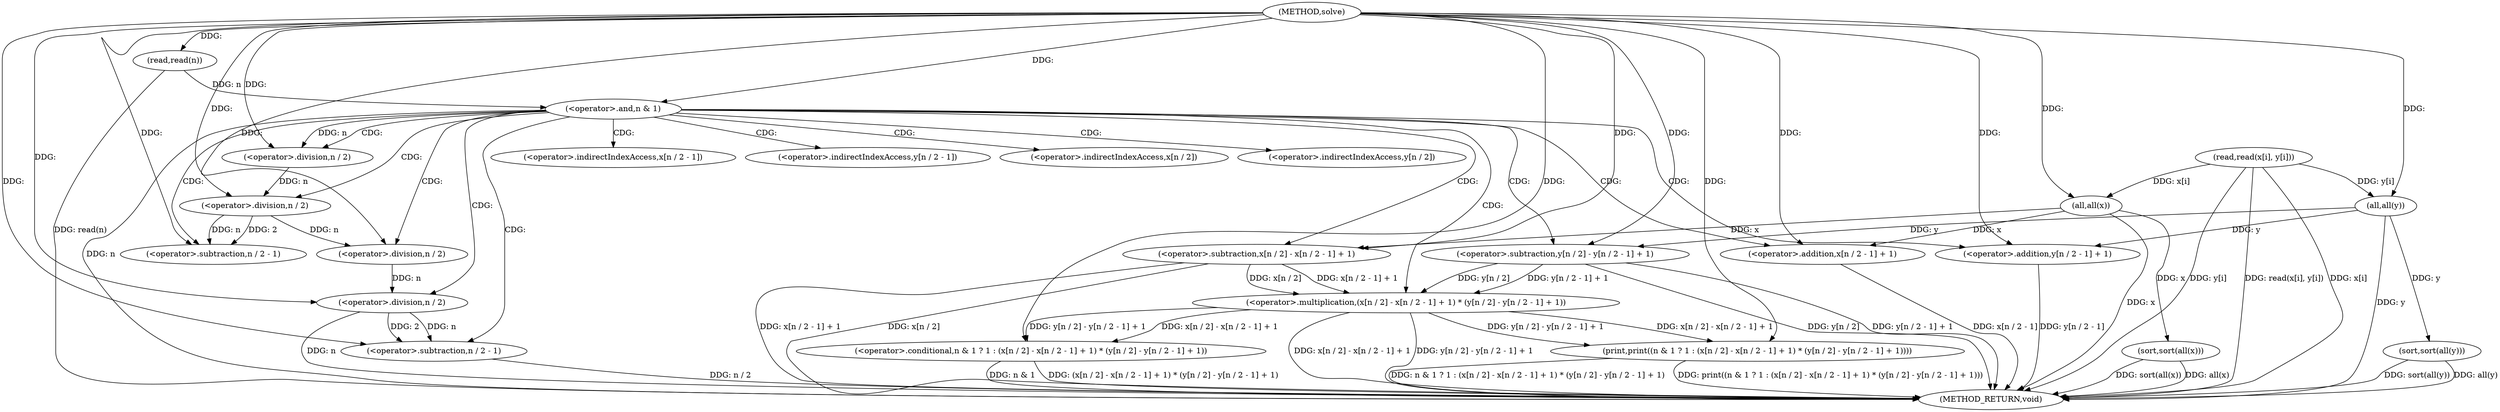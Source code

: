 digraph "solve" {  
"1000391" [label = "(METHOD,solve)" ]
"1000448" [label = "(METHOD_RETURN,void)" ]
"1000394" [label = "(read,read(n))" ]
"1000398" [label = "(read,read(x[i], y[i]))" ]
"1000405" [label = "(sort,sort(all(x)))" ]
"1000408" [label = "(sort,sort(all(y)))" ]
"1000411" [label = "(print,print((n & 1 ? 1 : (x[n / 2] - x[n / 2 - 1] + 1) * (y[n / 2] - y[n / 2 - 1] + 1))))" ]
"1000406" [label = "(all,all(x))" ]
"1000409" [label = "(all,all(y))" ]
"1000412" [label = "(<operator>.conditional,n & 1 ? 1 : (x[n / 2] - x[n / 2 - 1] + 1) * (y[n / 2] - y[n / 2 - 1] + 1))" ]
"1000413" [label = "(<operator>.and,n & 1)" ]
"1000417" [label = "(<operator>.multiplication,(x[n / 2] - x[n / 2 - 1] + 1) * (y[n / 2] - y[n / 2 - 1] + 1))" ]
"1000418" [label = "(<operator>.subtraction,x[n / 2] - x[n / 2 - 1] + 1)" ]
"1000433" [label = "(<operator>.subtraction,y[n / 2] - y[n / 2 - 1] + 1)" ]
"1000424" [label = "(<operator>.addition,x[n / 2 - 1] + 1)" ]
"1000439" [label = "(<operator>.addition,y[n / 2 - 1] + 1)" ]
"1000421" [label = "(<operator>.division,n / 2)" ]
"1000436" [label = "(<operator>.division,n / 2)" ]
"1000427" [label = "(<operator>.subtraction,n / 2 - 1)" ]
"1000442" [label = "(<operator>.subtraction,n / 2 - 1)" ]
"1000428" [label = "(<operator>.division,n / 2)" ]
"1000443" [label = "(<operator>.division,n / 2)" ]
"1000419" [label = "(<operator>.indirectIndexAccess,x[n / 2])" ]
"1000434" [label = "(<operator>.indirectIndexAccess,y[n / 2])" ]
"1000425" [label = "(<operator>.indirectIndexAccess,x[n / 2 - 1])" ]
"1000440" [label = "(<operator>.indirectIndexAccess,y[n / 2 - 1])" ]
  "1000394" -> "1000448"  [ label = "DDG: read(n)"] 
  "1000398" -> "1000448"  [ label = "DDG: x[i]"] 
  "1000398" -> "1000448"  [ label = "DDG: y[i]"] 
  "1000398" -> "1000448"  [ label = "DDG: read(x[i], y[i])"] 
  "1000406" -> "1000448"  [ label = "DDG: x"] 
  "1000405" -> "1000448"  [ label = "DDG: all(x)"] 
  "1000405" -> "1000448"  [ label = "DDG: sort(all(x))"] 
  "1000409" -> "1000448"  [ label = "DDG: y"] 
  "1000408" -> "1000448"  [ label = "DDG: all(y)"] 
  "1000408" -> "1000448"  [ label = "DDG: sort(all(y))"] 
  "1000413" -> "1000448"  [ label = "DDG: n"] 
  "1000412" -> "1000448"  [ label = "DDG: n & 1"] 
  "1000418" -> "1000448"  [ label = "DDG: x[n / 2]"] 
  "1000424" -> "1000448"  [ label = "DDG: x[n / 2 - 1]"] 
  "1000418" -> "1000448"  [ label = "DDG: x[n / 2 - 1] + 1"] 
  "1000417" -> "1000448"  [ label = "DDG: x[n / 2] - x[n / 2 - 1] + 1"] 
  "1000433" -> "1000448"  [ label = "DDG: y[n / 2]"] 
  "1000443" -> "1000448"  [ label = "DDG: n"] 
  "1000442" -> "1000448"  [ label = "DDG: n / 2"] 
  "1000439" -> "1000448"  [ label = "DDG: y[n / 2 - 1]"] 
  "1000433" -> "1000448"  [ label = "DDG: y[n / 2 - 1] + 1"] 
  "1000417" -> "1000448"  [ label = "DDG: y[n / 2] - y[n / 2 - 1] + 1"] 
  "1000412" -> "1000448"  [ label = "DDG: (x[n / 2] - x[n / 2 - 1] + 1) * (y[n / 2] - y[n / 2 - 1] + 1)"] 
  "1000411" -> "1000448"  [ label = "DDG: n & 1 ? 1 : (x[n / 2] - x[n / 2 - 1] + 1) * (y[n / 2] - y[n / 2 - 1] + 1)"] 
  "1000411" -> "1000448"  [ label = "DDG: print((n & 1 ? 1 : (x[n / 2] - x[n / 2 - 1] + 1) * (y[n / 2] - y[n / 2 - 1] + 1)))"] 
  "1000391" -> "1000394"  [ label = "DDG: "] 
  "1000406" -> "1000405"  [ label = "DDG: x"] 
  "1000409" -> "1000408"  [ label = "DDG: y"] 
  "1000417" -> "1000411"  [ label = "DDG: x[n / 2] - x[n / 2 - 1] + 1"] 
  "1000417" -> "1000411"  [ label = "DDG: y[n / 2] - y[n / 2 - 1] + 1"] 
  "1000391" -> "1000411"  [ label = "DDG: "] 
  "1000398" -> "1000406"  [ label = "DDG: x[i]"] 
  "1000391" -> "1000406"  [ label = "DDG: "] 
  "1000398" -> "1000409"  [ label = "DDG: y[i]"] 
  "1000391" -> "1000409"  [ label = "DDG: "] 
  "1000391" -> "1000412"  [ label = "DDG: "] 
  "1000417" -> "1000412"  [ label = "DDG: x[n / 2] - x[n / 2 - 1] + 1"] 
  "1000417" -> "1000412"  [ label = "DDG: y[n / 2] - y[n / 2 - 1] + 1"] 
  "1000394" -> "1000413"  [ label = "DDG: n"] 
  "1000391" -> "1000413"  [ label = "DDG: "] 
  "1000418" -> "1000417"  [ label = "DDG: x[n / 2 - 1] + 1"] 
  "1000418" -> "1000417"  [ label = "DDG: x[n / 2]"] 
  "1000433" -> "1000417"  [ label = "DDG: y[n / 2]"] 
  "1000433" -> "1000417"  [ label = "DDG: y[n / 2 - 1] + 1"] 
  "1000406" -> "1000418"  [ label = "DDG: x"] 
  "1000391" -> "1000418"  [ label = "DDG: "] 
  "1000409" -> "1000433"  [ label = "DDG: y"] 
  "1000391" -> "1000433"  [ label = "DDG: "] 
  "1000406" -> "1000424"  [ label = "DDG: x"] 
  "1000391" -> "1000424"  [ label = "DDG: "] 
  "1000409" -> "1000439"  [ label = "DDG: y"] 
  "1000391" -> "1000439"  [ label = "DDG: "] 
  "1000413" -> "1000421"  [ label = "DDG: n"] 
  "1000391" -> "1000421"  [ label = "DDG: "] 
  "1000428" -> "1000436"  [ label = "DDG: n"] 
  "1000391" -> "1000436"  [ label = "DDG: "] 
  "1000428" -> "1000427"  [ label = "DDG: 2"] 
  "1000428" -> "1000427"  [ label = "DDG: n"] 
  "1000391" -> "1000427"  [ label = "DDG: "] 
  "1000443" -> "1000442"  [ label = "DDG: n"] 
  "1000443" -> "1000442"  [ label = "DDG: 2"] 
  "1000391" -> "1000442"  [ label = "DDG: "] 
  "1000421" -> "1000428"  [ label = "DDG: n"] 
  "1000391" -> "1000428"  [ label = "DDG: "] 
  "1000436" -> "1000443"  [ label = "DDG: n"] 
  "1000391" -> "1000443"  [ label = "DDG: "] 
  "1000413" -> "1000424"  [ label = "CDG: "] 
  "1000413" -> "1000436"  [ label = "CDG: "] 
  "1000413" -> "1000440"  [ label = "CDG: "] 
  "1000413" -> "1000427"  [ label = "CDG: "] 
  "1000413" -> "1000421"  [ label = "CDG: "] 
  "1000413" -> "1000425"  [ label = "CDG: "] 
  "1000413" -> "1000419"  [ label = "CDG: "] 
  "1000413" -> "1000434"  [ label = "CDG: "] 
  "1000413" -> "1000417"  [ label = "CDG: "] 
  "1000413" -> "1000443"  [ label = "CDG: "] 
  "1000413" -> "1000428"  [ label = "CDG: "] 
  "1000413" -> "1000418"  [ label = "CDG: "] 
  "1000413" -> "1000442"  [ label = "CDG: "] 
  "1000413" -> "1000439"  [ label = "CDG: "] 
  "1000413" -> "1000433"  [ label = "CDG: "] 
}
